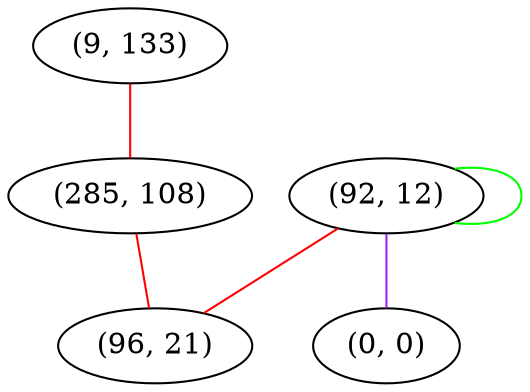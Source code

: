 graph "" {
"(9, 133)";
"(285, 108)";
"(92, 12)";
"(96, 21)";
"(0, 0)";
"(9, 133)" -- "(285, 108)"  [color=red, key=0, weight=1];
"(285, 108)" -- "(96, 21)"  [color=red, key=0, weight=1];
"(92, 12)" -- "(92, 12)"  [color=green, key=0, weight=2];
"(92, 12)" -- "(96, 21)"  [color=red, key=0, weight=1];
"(92, 12)" -- "(0, 0)"  [color=purple, key=0, weight=4];
}
